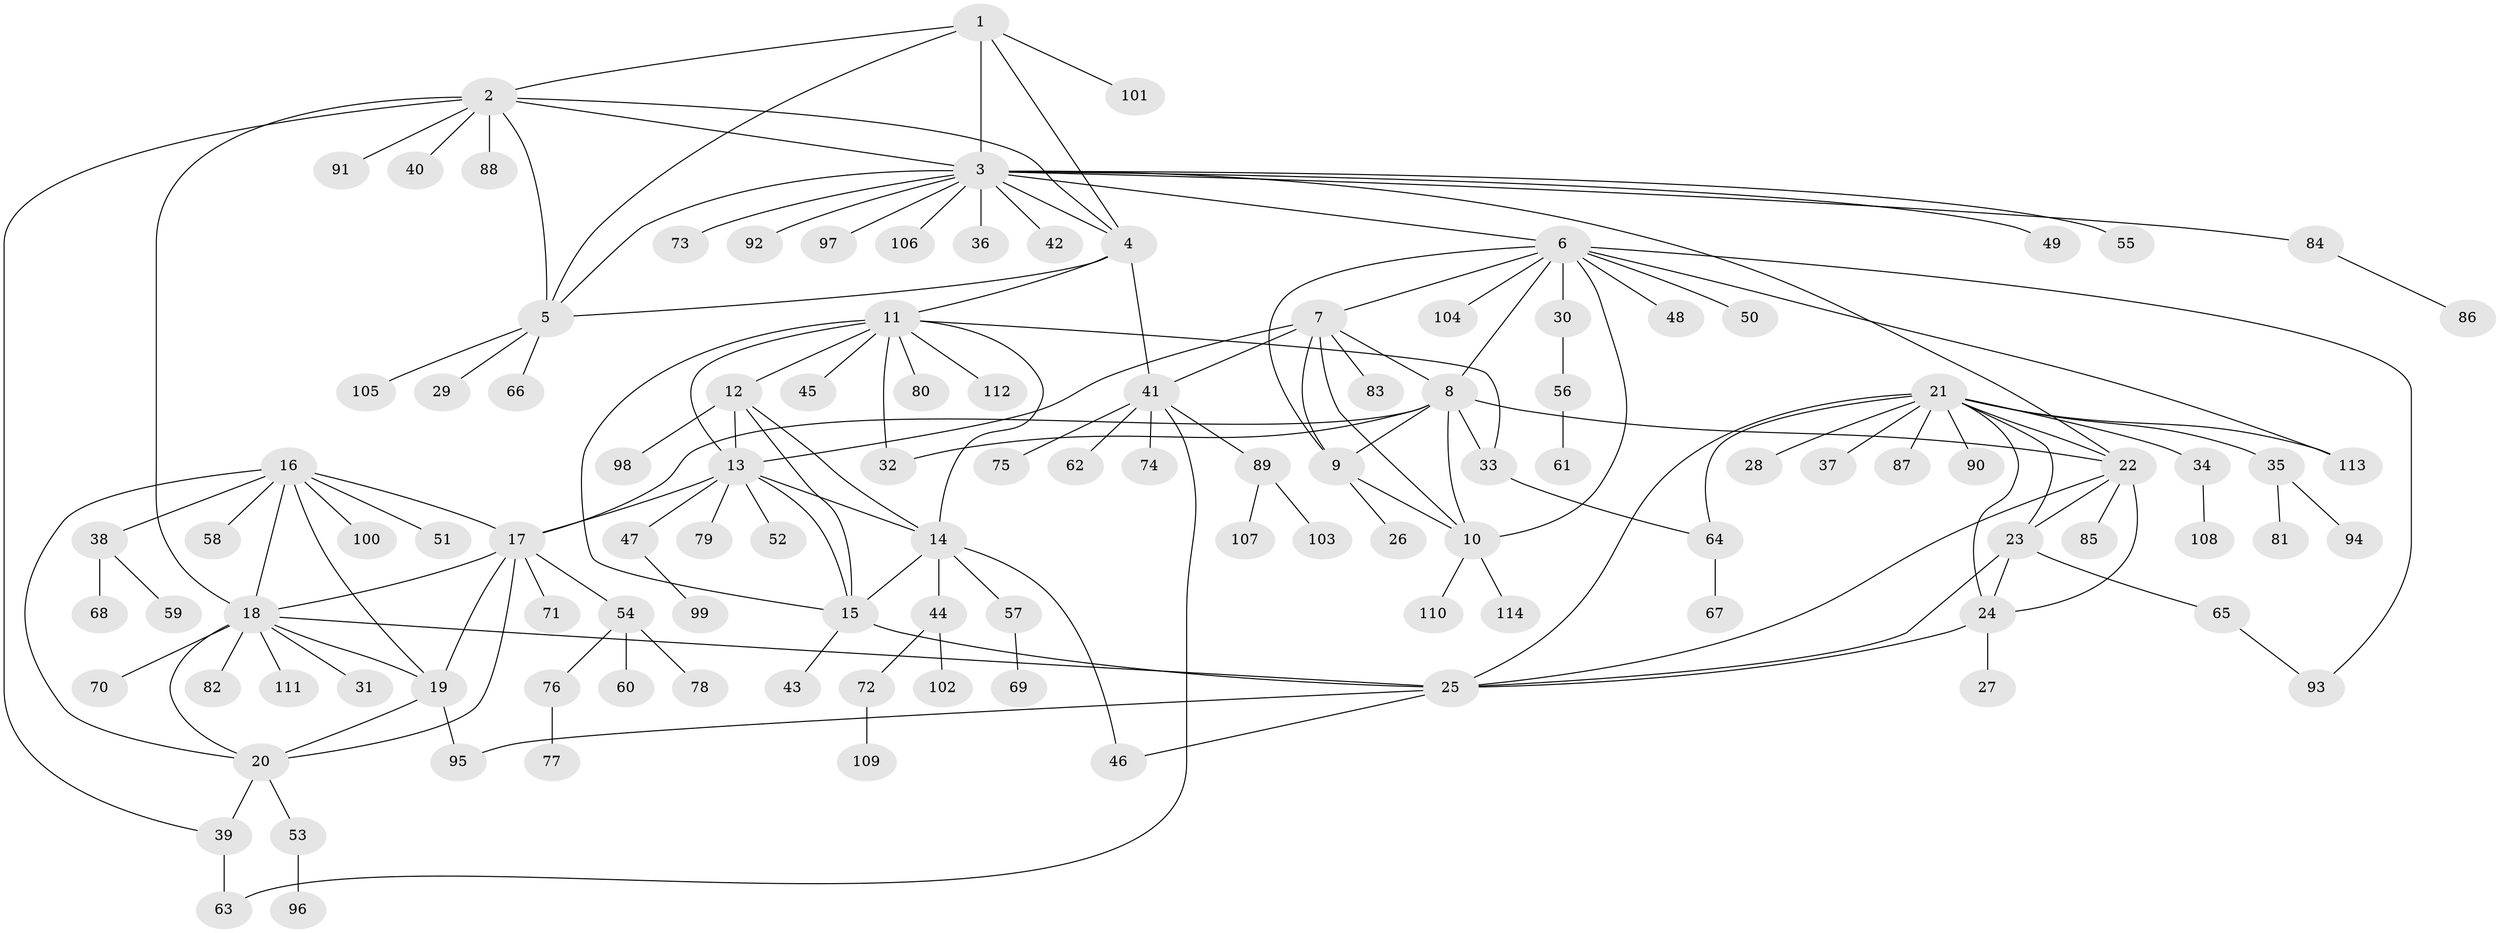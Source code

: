 // Generated by graph-tools (version 1.1) at 2025/16/03/09/25 04:16:09]
// undirected, 114 vertices, 159 edges
graph export_dot {
graph [start="1"]
  node [color=gray90,style=filled];
  1;
  2;
  3;
  4;
  5;
  6;
  7;
  8;
  9;
  10;
  11;
  12;
  13;
  14;
  15;
  16;
  17;
  18;
  19;
  20;
  21;
  22;
  23;
  24;
  25;
  26;
  27;
  28;
  29;
  30;
  31;
  32;
  33;
  34;
  35;
  36;
  37;
  38;
  39;
  40;
  41;
  42;
  43;
  44;
  45;
  46;
  47;
  48;
  49;
  50;
  51;
  52;
  53;
  54;
  55;
  56;
  57;
  58;
  59;
  60;
  61;
  62;
  63;
  64;
  65;
  66;
  67;
  68;
  69;
  70;
  71;
  72;
  73;
  74;
  75;
  76;
  77;
  78;
  79;
  80;
  81;
  82;
  83;
  84;
  85;
  86;
  87;
  88;
  89;
  90;
  91;
  92;
  93;
  94;
  95;
  96;
  97;
  98;
  99;
  100;
  101;
  102;
  103;
  104;
  105;
  106;
  107;
  108;
  109;
  110;
  111;
  112;
  113;
  114;
  1 -- 2;
  1 -- 3;
  1 -- 4;
  1 -- 5;
  1 -- 101;
  2 -- 3;
  2 -- 4;
  2 -- 5;
  2 -- 18;
  2 -- 39;
  2 -- 40;
  2 -- 88;
  2 -- 91;
  3 -- 4;
  3 -- 5;
  3 -- 6;
  3 -- 22;
  3 -- 36;
  3 -- 42;
  3 -- 49;
  3 -- 55;
  3 -- 73;
  3 -- 84;
  3 -- 92;
  3 -- 97;
  3 -- 106;
  4 -- 5;
  4 -- 11;
  4 -- 41;
  5 -- 29;
  5 -- 66;
  5 -- 105;
  6 -- 7;
  6 -- 8;
  6 -- 9;
  6 -- 10;
  6 -- 30;
  6 -- 48;
  6 -- 50;
  6 -- 93;
  6 -- 104;
  6 -- 113;
  7 -- 8;
  7 -- 9;
  7 -- 10;
  7 -- 13;
  7 -- 41;
  7 -- 83;
  8 -- 9;
  8 -- 10;
  8 -- 17;
  8 -- 22;
  8 -- 32;
  8 -- 33;
  9 -- 10;
  9 -- 26;
  10 -- 110;
  10 -- 114;
  11 -- 12;
  11 -- 13;
  11 -- 14;
  11 -- 15;
  11 -- 32;
  11 -- 33;
  11 -- 45;
  11 -- 80;
  11 -- 112;
  12 -- 13;
  12 -- 14;
  12 -- 15;
  12 -- 98;
  13 -- 14;
  13 -- 15;
  13 -- 17;
  13 -- 47;
  13 -- 52;
  13 -- 79;
  14 -- 15;
  14 -- 44;
  14 -- 46;
  14 -- 57;
  15 -- 25;
  15 -- 43;
  16 -- 17;
  16 -- 18;
  16 -- 19;
  16 -- 20;
  16 -- 38;
  16 -- 51;
  16 -- 58;
  16 -- 100;
  17 -- 18;
  17 -- 19;
  17 -- 20;
  17 -- 54;
  17 -- 71;
  18 -- 19;
  18 -- 20;
  18 -- 25;
  18 -- 31;
  18 -- 70;
  18 -- 82;
  18 -- 111;
  19 -- 20;
  19 -- 95;
  20 -- 39;
  20 -- 53;
  21 -- 22;
  21 -- 23;
  21 -- 24;
  21 -- 25;
  21 -- 28;
  21 -- 34;
  21 -- 35;
  21 -- 37;
  21 -- 64;
  21 -- 87;
  21 -- 90;
  21 -- 113;
  22 -- 23;
  22 -- 24;
  22 -- 25;
  22 -- 85;
  23 -- 24;
  23 -- 25;
  23 -- 65;
  24 -- 25;
  24 -- 27;
  25 -- 46;
  25 -- 95;
  30 -- 56;
  33 -- 64;
  34 -- 108;
  35 -- 81;
  35 -- 94;
  38 -- 59;
  38 -- 68;
  39 -- 63;
  41 -- 62;
  41 -- 63;
  41 -- 74;
  41 -- 75;
  41 -- 89;
  44 -- 72;
  44 -- 102;
  47 -- 99;
  53 -- 96;
  54 -- 60;
  54 -- 76;
  54 -- 78;
  56 -- 61;
  57 -- 69;
  64 -- 67;
  65 -- 93;
  72 -- 109;
  76 -- 77;
  84 -- 86;
  89 -- 103;
  89 -- 107;
}
